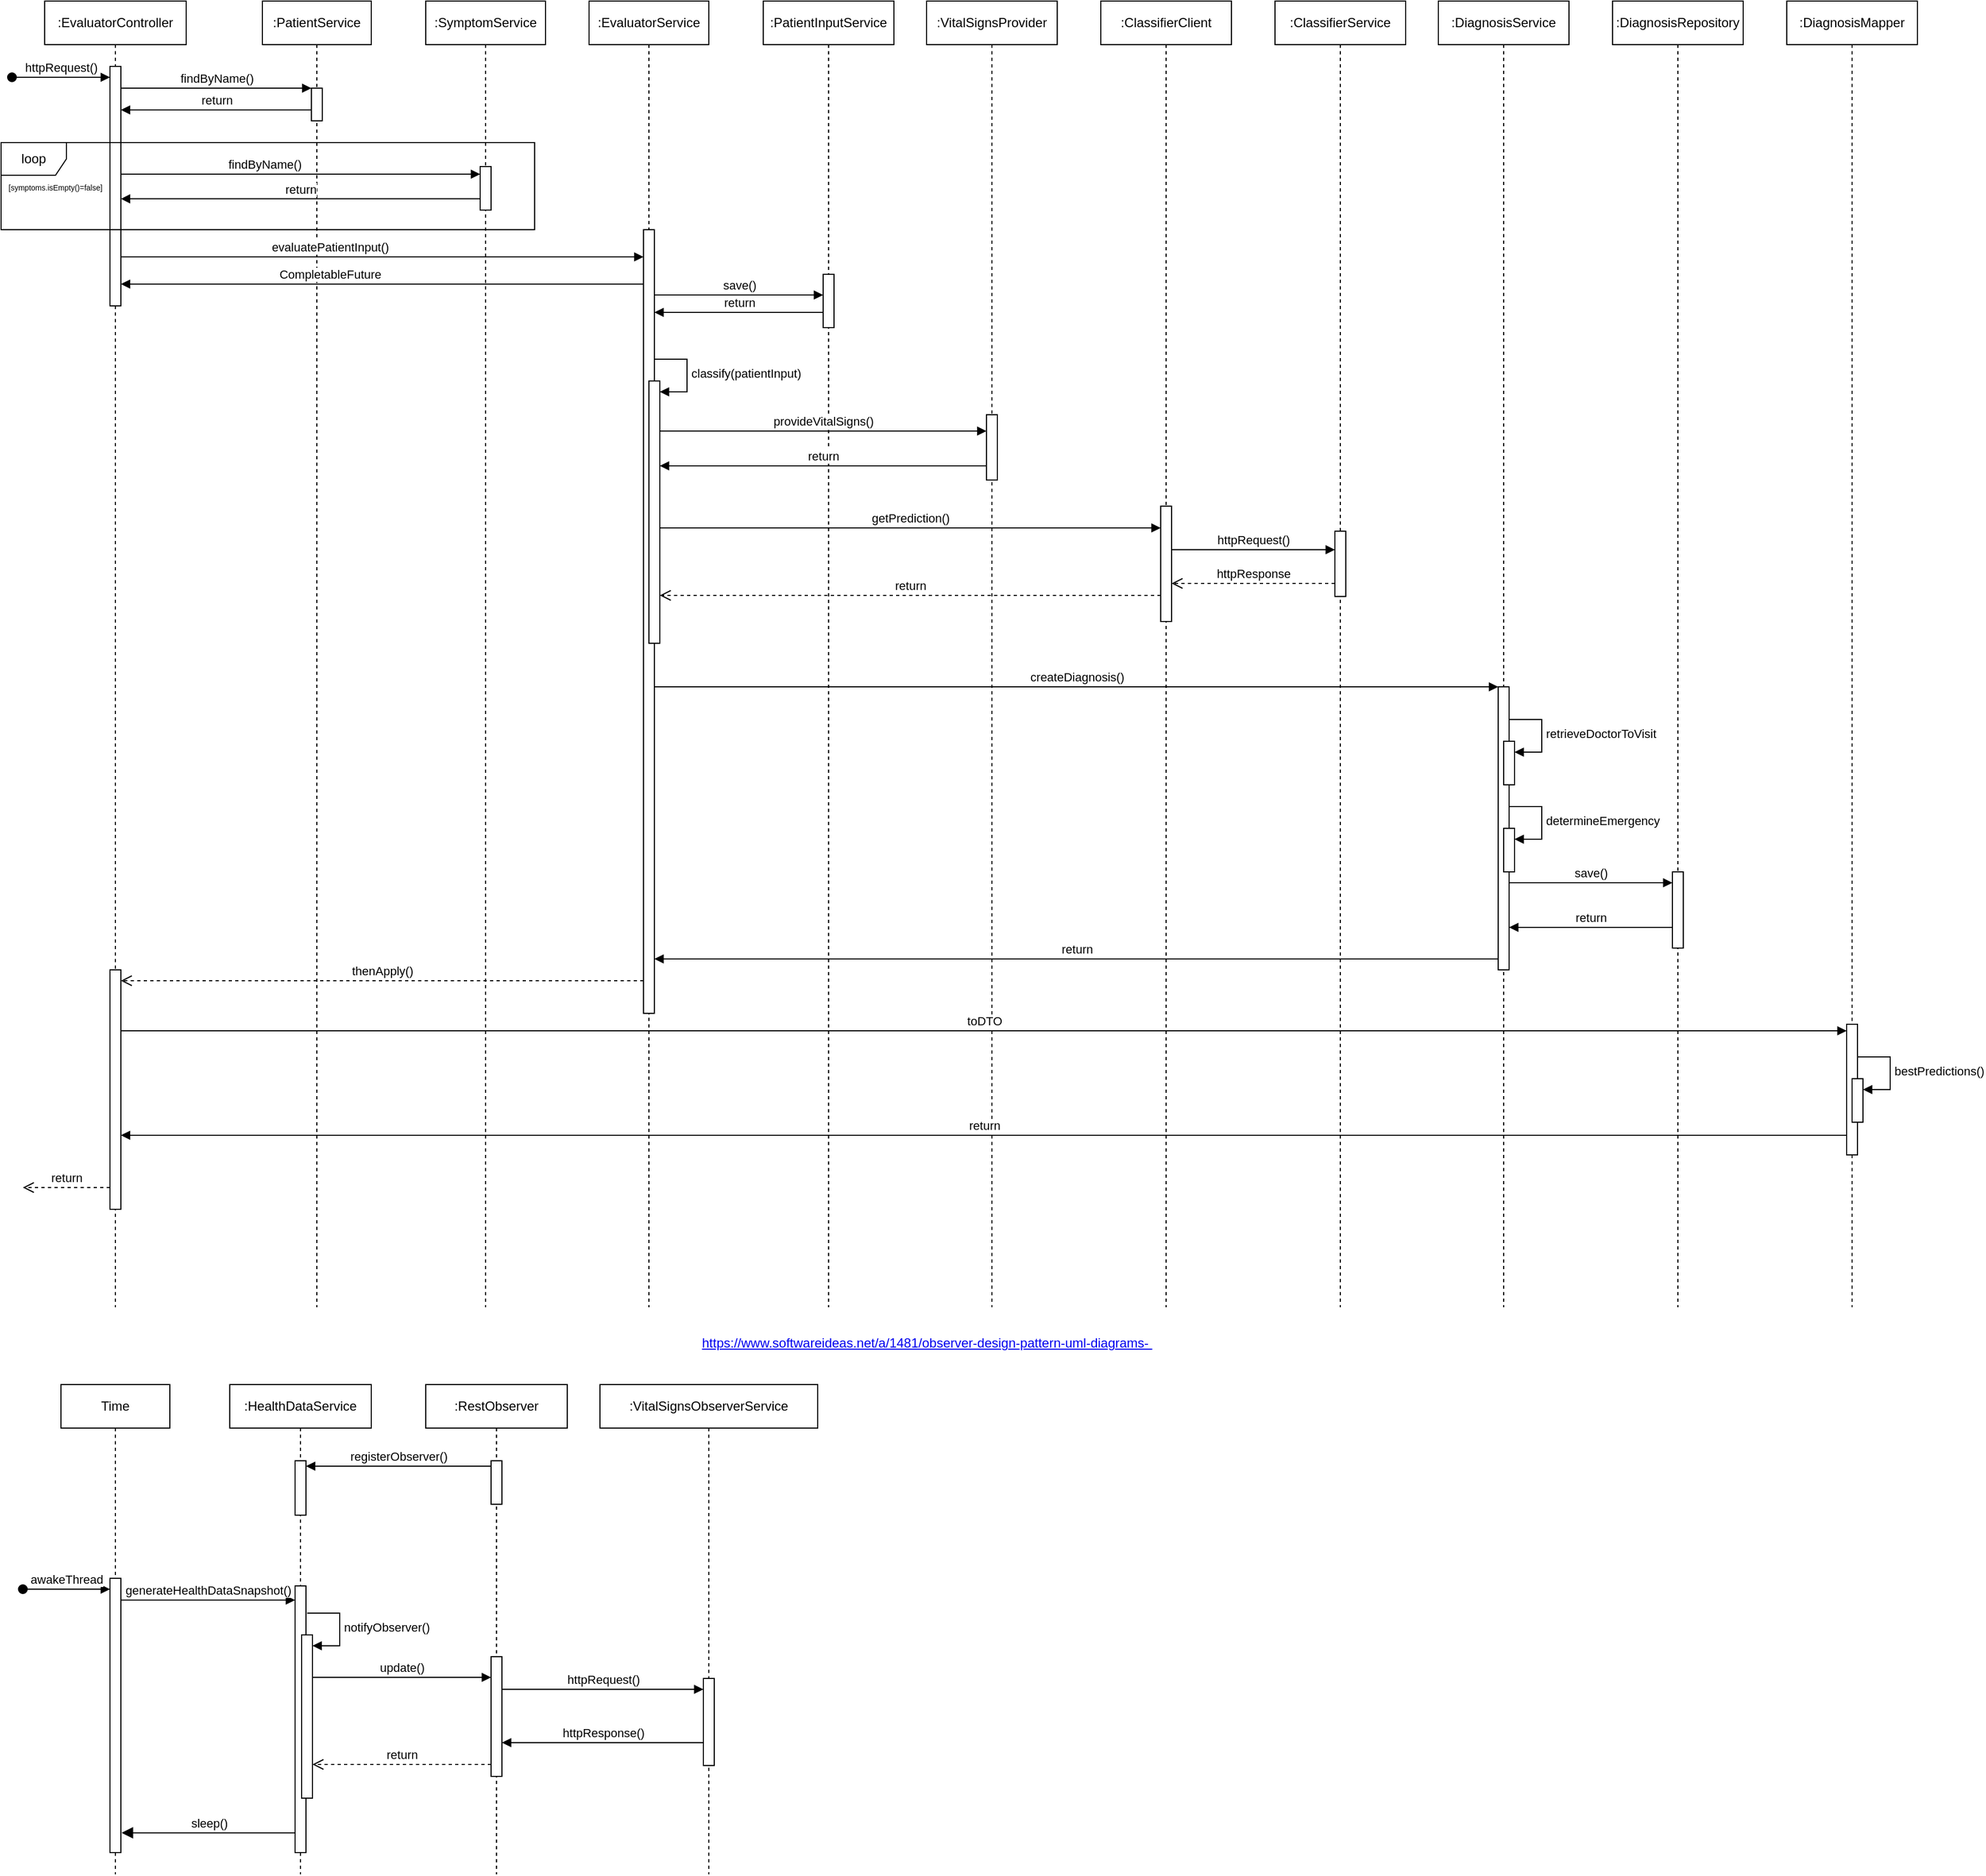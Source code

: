 <mxfile version="24.7.17">
  <diagram name="Page-1" id="2YBvvXClWsGukQMizWep">
    <mxGraphModel dx="2421" dy="1409" grid="1" gridSize="10" guides="1" tooltips="1" connect="1" arrows="1" fold="1" page="1" pageScale="1" pageWidth="2339" pageHeight="3300" math="0" shadow="0">
      <root>
        <mxCell id="0" />
        <mxCell id="1" parent="0" />
        <mxCell id="aM9ryv3xv72pqoxQDRHE-1" value=":EvaluatorController" style="shape=umlLifeline;perimeter=lifelinePerimeter;whiteSpace=wrap;html=1;container=0;dropTarget=0;collapsible=0;recursiveResize=0;outlineConnect=0;portConstraint=eastwest;newEdgeStyle={&quot;edgeStyle&quot;:&quot;elbowEdgeStyle&quot;,&quot;elbow&quot;:&quot;vertical&quot;,&quot;curved&quot;:0,&quot;rounded&quot;:0};" parent="1" vertex="1">
          <mxGeometry x="80" y="40" width="130" height="1200" as="geometry" />
        </mxCell>
        <mxCell id="aM9ryv3xv72pqoxQDRHE-2" value="" style="html=1;points=[];perimeter=orthogonalPerimeter;outlineConnect=0;targetShapes=umlLifeline;portConstraint=eastwest;newEdgeStyle={&quot;edgeStyle&quot;:&quot;elbowEdgeStyle&quot;,&quot;elbow&quot;:&quot;vertical&quot;,&quot;curved&quot;:0,&quot;rounded&quot;:0};" parent="aM9ryv3xv72pqoxQDRHE-1" vertex="1">
          <mxGeometry x="60" y="60" width="10" height="220" as="geometry" />
        </mxCell>
        <mxCell id="aM9ryv3xv72pqoxQDRHE-3" value="httpRequest()" style="html=1;verticalAlign=bottom;startArrow=oval;endArrow=block;startSize=8;edgeStyle=elbowEdgeStyle;elbow=vertical;curved=0;rounded=0;" parent="aM9ryv3xv72pqoxQDRHE-1" target="aM9ryv3xv72pqoxQDRHE-2" edge="1">
          <mxGeometry relative="1" as="geometry">
            <mxPoint x="-30" y="70" as="sourcePoint" />
          </mxGeometry>
        </mxCell>
        <mxCell id="Us8xqTZCuEQV6I09tpYv-53" value="" style="html=1;points=[[0,0,0,0,5],[0,1,0,0,-5],[1,0,0,0,5],[1,1,0,0,-5]];perimeter=orthogonalPerimeter;outlineConnect=0;targetShapes=umlLifeline;portConstraint=eastwest;newEdgeStyle={&quot;curved&quot;:0,&quot;rounded&quot;:0};" parent="aM9ryv3xv72pqoxQDRHE-1" vertex="1">
          <mxGeometry x="60" y="890" width="10" height="220" as="geometry" />
        </mxCell>
        <mxCell id="aM9ryv3xv72pqoxQDRHE-5" value=":PatientService" style="shape=umlLifeline;perimeter=lifelinePerimeter;whiteSpace=wrap;html=1;container=0;dropTarget=0;collapsible=0;recursiveResize=0;outlineConnect=0;portConstraint=eastwest;newEdgeStyle={&quot;edgeStyle&quot;:&quot;elbowEdgeStyle&quot;,&quot;elbow&quot;:&quot;vertical&quot;,&quot;curved&quot;:0,&quot;rounded&quot;:0};" parent="1" vertex="1">
          <mxGeometry x="280" y="40" width="100" height="1200" as="geometry" />
        </mxCell>
        <mxCell id="aM9ryv3xv72pqoxQDRHE-6" value="" style="html=1;points=[];perimeter=orthogonalPerimeter;outlineConnect=0;targetShapes=umlLifeline;portConstraint=eastwest;newEdgeStyle={&quot;edgeStyle&quot;:&quot;elbowEdgeStyle&quot;,&quot;elbow&quot;:&quot;vertical&quot;,&quot;curved&quot;:0,&quot;rounded&quot;:0};" parent="aM9ryv3xv72pqoxQDRHE-5" vertex="1">
          <mxGeometry x="45" y="80" width="10" height="30" as="geometry" />
        </mxCell>
        <mxCell id="aM9ryv3xv72pqoxQDRHE-7" value="findByName()" style="html=1;verticalAlign=bottom;endArrow=block;edgeStyle=elbowEdgeStyle;elbow=horizontal;curved=0;rounded=0;" parent="1" source="aM9ryv3xv72pqoxQDRHE-2" target="aM9ryv3xv72pqoxQDRHE-6" edge="1">
          <mxGeometry relative="1" as="geometry">
            <mxPoint x="255" y="130" as="sourcePoint" />
            <Array as="points">
              <mxPoint x="240" y="120" />
            </Array>
          </mxGeometry>
        </mxCell>
        <mxCell id="aM9ryv3xv72pqoxQDRHE-8" value="return" style="html=1;verticalAlign=bottom;endArrow=block;endSize=6;edgeStyle=elbowEdgeStyle;elbow=vertical;curved=0;rounded=0;endFill=1;" parent="1" edge="1">
          <mxGeometry relative="1" as="geometry">
            <mxPoint x="150" y="140" as="targetPoint" />
            <Array as="points">
              <mxPoint x="250" y="140" />
            </Array>
            <mxPoint x="325" y="140" as="sourcePoint" />
          </mxGeometry>
        </mxCell>
        <mxCell id="Us8xqTZCuEQV6I09tpYv-1" value=":SymptomService" style="shape=umlLifeline;perimeter=lifelinePerimeter;whiteSpace=wrap;html=1;container=0;dropTarget=0;collapsible=0;recursiveResize=0;outlineConnect=0;portConstraint=eastwest;newEdgeStyle={&quot;edgeStyle&quot;:&quot;elbowEdgeStyle&quot;,&quot;elbow&quot;:&quot;vertical&quot;,&quot;curved&quot;:0,&quot;rounded&quot;:0};" parent="1" vertex="1">
          <mxGeometry x="430" y="40" width="110" height="1200" as="geometry" />
        </mxCell>
        <mxCell id="Us8xqTZCuEQV6I09tpYv-2" value="" style="html=1;points=[];perimeter=orthogonalPerimeter;outlineConnect=0;targetShapes=umlLifeline;portConstraint=eastwest;newEdgeStyle={&quot;edgeStyle&quot;:&quot;elbowEdgeStyle&quot;,&quot;elbow&quot;:&quot;vertical&quot;,&quot;curved&quot;:0,&quot;rounded&quot;:0};" parent="Us8xqTZCuEQV6I09tpYv-1" vertex="1">
          <mxGeometry x="50" y="152" width="10" height="40" as="geometry" />
        </mxCell>
        <mxCell id="Us8xqTZCuEQV6I09tpYv-3" value="findByName()" style="html=1;verticalAlign=bottom;endArrow=block;edgeStyle=elbowEdgeStyle;elbow=horizontal;curved=0;rounded=0;" parent="1" target="Us8xqTZCuEQV6I09tpYv-2" edge="1">
          <mxGeometry x="-0.2" relative="1" as="geometry">
            <mxPoint x="150.0" y="199" as="sourcePoint" />
            <Array as="points">
              <mxPoint x="250" y="199" />
            </Array>
            <mxPoint x="335" y="199" as="targetPoint" />
            <mxPoint as="offset" />
          </mxGeometry>
        </mxCell>
        <mxCell id="Us8xqTZCuEQV6I09tpYv-4" value="return" style="html=1;verticalAlign=bottom;endArrow=block;endSize=6;edgeStyle=elbowEdgeStyle;elbow=vertical;curved=0;rounded=0;endFill=1;" parent="1" source="Us8xqTZCuEQV6I09tpYv-2" edge="1">
          <mxGeometry relative="1" as="geometry">
            <mxPoint x="150.0" y="221.66" as="targetPoint" />
            <Array as="points">
              <mxPoint x="380" y="221.66" />
            </Array>
            <mxPoint x="455" y="221.66" as="sourcePoint" />
          </mxGeometry>
        </mxCell>
        <mxCell id="Us8xqTZCuEQV6I09tpYv-5" value=":EvaluatorService" style="shape=umlLifeline;perimeter=lifelinePerimeter;whiteSpace=wrap;html=1;container=0;dropTarget=0;collapsible=0;recursiveResize=0;outlineConnect=0;portConstraint=eastwest;newEdgeStyle={&quot;edgeStyle&quot;:&quot;elbowEdgeStyle&quot;,&quot;elbow&quot;:&quot;vertical&quot;,&quot;curved&quot;:0,&quot;rounded&quot;:0};" parent="1" vertex="1">
          <mxGeometry x="580" y="40" width="110" height="1200" as="geometry" />
        </mxCell>
        <mxCell id="Us8xqTZCuEQV6I09tpYv-6" value="" style="html=1;points=[];perimeter=orthogonalPerimeter;outlineConnect=0;targetShapes=umlLifeline;portConstraint=eastwest;newEdgeStyle={&quot;edgeStyle&quot;:&quot;elbowEdgeStyle&quot;,&quot;elbow&quot;:&quot;vertical&quot;,&quot;curved&quot;:0,&quot;rounded&quot;:0};" parent="Us8xqTZCuEQV6I09tpYv-5" vertex="1">
          <mxGeometry x="50" y="210" width="10" height="720" as="geometry" />
        </mxCell>
        <mxCell id="Us8xqTZCuEQV6I09tpYv-16" value="" style="html=1;points=[[0,0,0,0,5],[0,1,0,0,-5],[1,0,0,0,5],[1,1,0,0,-5]];perimeter=orthogonalPerimeter;outlineConnect=0;targetShapes=umlLifeline;portConstraint=eastwest;newEdgeStyle={&quot;curved&quot;:0,&quot;rounded&quot;:0};" parent="Us8xqTZCuEQV6I09tpYv-5" vertex="1">
          <mxGeometry x="55" y="349" width="10" height="241" as="geometry" />
        </mxCell>
        <mxCell id="Us8xqTZCuEQV6I09tpYv-17" value="classify(patientInput)" style="html=1;align=left;spacingLeft=2;endArrow=block;rounded=0;edgeStyle=orthogonalEdgeStyle;curved=0;rounded=0;" parent="Us8xqTZCuEQV6I09tpYv-5" target="Us8xqTZCuEQV6I09tpYv-16" edge="1">
          <mxGeometry relative="1" as="geometry">
            <mxPoint x="60" y="329" as="sourcePoint" />
            <Array as="points">
              <mxPoint x="90" y="359" />
            </Array>
          </mxGeometry>
        </mxCell>
        <mxCell id="Us8xqTZCuEQV6I09tpYv-7" value="evaluatePatientInput()" style="html=1;verticalAlign=bottom;endArrow=block;edgeStyle=elbowEdgeStyle;elbow=horizontal;curved=0;rounded=0;" parent="1" edge="1">
          <mxGeometry x="-0.2" relative="1" as="geometry">
            <mxPoint x="150" y="275.0" as="sourcePoint" />
            <Array as="points">
              <mxPoint x="250" y="275" />
            </Array>
            <mxPoint x="630" y="275" as="targetPoint" />
            <mxPoint as="offset" />
          </mxGeometry>
        </mxCell>
        <mxCell id="Us8xqTZCuEQV6I09tpYv-10" value="" style="group" parent="1" vertex="1" connectable="0">
          <mxGeometry x="40" y="170" width="490" height="80" as="geometry" />
        </mxCell>
        <mxCell id="Us8xqTZCuEQV6I09tpYv-8" value="loop" style="shape=umlFrame;whiteSpace=wrap;html=1;pointerEvents=0;" parent="Us8xqTZCuEQV6I09tpYv-10" vertex="1">
          <mxGeometry width="490" height="80" as="geometry" />
        </mxCell>
        <mxCell id="Us8xqTZCuEQV6I09tpYv-9" value="&lt;font style=&quot;font-size: 7px;&quot;&gt;[symptoms.isEmpty()=false]&lt;/font&gt;" style="text;html=1;align=center;verticalAlign=middle;whiteSpace=wrap;rounded=0;" parent="Us8xqTZCuEQV6I09tpYv-10" vertex="1">
          <mxGeometry y="26.5" width="100" height="27" as="geometry" />
        </mxCell>
        <mxCell id="Us8xqTZCuEQV6I09tpYv-11" value=":PatientInputService" style="shape=umlLifeline;perimeter=lifelinePerimeter;whiteSpace=wrap;html=1;container=0;dropTarget=0;collapsible=0;recursiveResize=0;outlineConnect=0;portConstraint=eastwest;newEdgeStyle={&quot;edgeStyle&quot;:&quot;elbowEdgeStyle&quot;,&quot;elbow&quot;:&quot;vertical&quot;,&quot;curved&quot;:0,&quot;rounded&quot;:0};" parent="1" vertex="1">
          <mxGeometry x="740" y="40" width="120" height="1200" as="geometry" />
        </mxCell>
        <mxCell id="Us8xqTZCuEQV6I09tpYv-12" value="" style="html=1;points=[];perimeter=orthogonalPerimeter;outlineConnect=0;targetShapes=umlLifeline;portConstraint=eastwest;newEdgeStyle={&quot;edgeStyle&quot;:&quot;elbowEdgeStyle&quot;,&quot;elbow&quot;:&quot;vertical&quot;,&quot;curved&quot;:0,&quot;rounded&quot;:0};" parent="Us8xqTZCuEQV6I09tpYv-11" vertex="1">
          <mxGeometry x="55" y="251" width="10" height="49" as="geometry" />
        </mxCell>
        <mxCell id="Us8xqTZCuEQV6I09tpYv-13" value="save()" style="html=1;verticalAlign=bottom;endArrow=block;curved=0;rounded=0;" parent="1" target="Us8xqTZCuEQV6I09tpYv-12" edge="1">
          <mxGeometry width="80" relative="1" as="geometry">
            <mxPoint x="640" y="310" as="sourcePoint" />
            <mxPoint x="770" y="310" as="targetPoint" />
          </mxGeometry>
        </mxCell>
        <mxCell id="Us8xqTZCuEQV6I09tpYv-19" value="return" style="html=1;verticalAlign=bottom;endArrow=block;endSize=6;curved=0;rounded=0;endFill=1;" parent="1" source="Us8xqTZCuEQV6I09tpYv-12" edge="1">
          <mxGeometry relative="1" as="geometry">
            <mxPoint x="770" y="351" as="sourcePoint" />
            <mxPoint x="640" y="326" as="targetPoint" />
          </mxGeometry>
        </mxCell>
        <mxCell id="Us8xqTZCuEQV6I09tpYv-20" value=":VitalSignsProvider" style="shape=umlLifeline;perimeter=lifelinePerimeter;whiteSpace=wrap;html=1;container=0;dropTarget=0;collapsible=0;recursiveResize=0;outlineConnect=0;portConstraint=eastwest;newEdgeStyle={&quot;edgeStyle&quot;:&quot;elbowEdgeStyle&quot;,&quot;elbow&quot;:&quot;vertical&quot;,&quot;curved&quot;:0,&quot;rounded&quot;:0};" parent="1" vertex="1">
          <mxGeometry x="890" y="40" width="120" height="1200" as="geometry" />
        </mxCell>
        <mxCell id="Us8xqTZCuEQV6I09tpYv-21" value="" style="html=1;points=[];perimeter=orthogonalPerimeter;outlineConnect=0;targetShapes=umlLifeline;portConstraint=eastwest;newEdgeStyle={&quot;edgeStyle&quot;:&quot;elbowEdgeStyle&quot;,&quot;elbow&quot;:&quot;vertical&quot;,&quot;curved&quot;:0,&quot;rounded&quot;:0};" parent="Us8xqTZCuEQV6I09tpYv-20" vertex="1">
          <mxGeometry x="55" y="380" width="10" height="60" as="geometry" />
        </mxCell>
        <mxCell id="Us8xqTZCuEQV6I09tpYv-22" value="provideVitalSigns()" style="html=1;verticalAlign=bottom;endArrow=block;curved=0;rounded=0;" parent="1" edge="1">
          <mxGeometry width="80" relative="1" as="geometry">
            <mxPoint x="645" y="435" as="sourcePoint" />
            <mxPoint x="945" y="435" as="targetPoint" />
          </mxGeometry>
        </mxCell>
        <mxCell id="Us8xqTZCuEQV6I09tpYv-23" value="return" style="html=1;verticalAlign=bottom;endArrow=block;endSize=6;curved=0;rounded=0;endFill=1;" parent="1" edge="1">
          <mxGeometry relative="1" as="geometry">
            <mxPoint x="945" y="467" as="sourcePoint" />
            <mxPoint x="645" y="467" as="targetPoint" />
          </mxGeometry>
        </mxCell>
        <mxCell id="Us8xqTZCuEQV6I09tpYv-24" value=":ClassifierClient" style="shape=umlLifeline;perimeter=lifelinePerimeter;whiteSpace=wrap;html=1;container=0;dropTarget=0;collapsible=0;recursiveResize=0;outlineConnect=0;portConstraint=eastwest;newEdgeStyle={&quot;edgeStyle&quot;:&quot;elbowEdgeStyle&quot;,&quot;elbow&quot;:&quot;vertical&quot;,&quot;curved&quot;:0,&quot;rounded&quot;:0};" parent="1" vertex="1">
          <mxGeometry x="1050" y="40" width="120" height="1200" as="geometry" />
        </mxCell>
        <mxCell id="Us8xqTZCuEQV6I09tpYv-25" value="" style="html=1;points=[];perimeter=orthogonalPerimeter;outlineConnect=0;targetShapes=umlLifeline;portConstraint=eastwest;newEdgeStyle={&quot;edgeStyle&quot;:&quot;elbowEdgeStyle&quot;,&quot;elbow&quot;:&quot;vertical&quot;,&quot;curved&quot;:0,&quot;rounded&quot;:0};" parent="Us8xqTZCuEQV6I09tpYv-24" vertex="1">
          <mxGeometry x="55" y="464" width="10" height="106" as="geometry" />
        </mxCell>
        <mxCell id="Us8xqTZCuEQV6I09tpYv-26" value="getPrediction()" style="html=1;verticalAlign=bottom;endArrow=block;curved=0;rounded=0;" parent="1" edge="1">
          <mxGeometry width="80" relative="1" as="geometry">
            <mxPoint x="645" y="524" as="sourcePoint" />
            <mxPoint x="1105" y="524" as="targetPoint" />
          </mxGeometry>
        </mxCell>
        <mxCell id="Us8xqTZCuEQV6I09tpYv-27" value=":ClassifierService" style="shape=umlLifeline;perimeter=lifelinePerimeter;whiteSpace=wrap;html=1;container=0;dropTarget=0;collapsible=0;recursiveResize=0;outlineConnect=0;portConstraint=eastwest;newEdgeStyle={&quot;edgeStyle&quot;:&quot;elbowEdgeStyle&quot;,&quot;elbow&quot;:&quot;vertical&quot;,&quot;curved&quot;:0,&quot;rounded&quot;:0};" parent="1" vertex="1">
          <mxGeometry x="1210" y="40" width="120" height="1200" as="geometry" />
        </mxCell>
        <mxCell id="Us8xqTZCuEQV6I09tpYv-28" value="" style="html=1;points=[];perimeter=orthogonalPerimeter;outlineConnect=0;targetShapes=umlLifeline;portConstraint=eastwest;newEdgeStyle={&quot;edgeStyle&quot;:&quot;elbowEdgeStyle&quot;,&quot;elbow&quot;:&quot;vertical&quot;,&quot;curved&quot;:0,&quot;rounded&quot;:0};" parent="Us8xqTZCuEQV6I09tpYv-27" vertex="1">
          <mxGeometry x="55" y="487" width="10" height="60" as="geometry" />
        </mxCell>
        <mxCell id="Us8xqTZCuEQV6I09tpYv-29" value="httpRequest()" style="html=1;verticalAlign=bottom;endArrow=block;curved=0;rounded=0;" parent="1" edge="1">
          <mxGeometry x="0.003" width="80" relative="1" as="geometry">
            <mxPoint x="1115" y="544" as="sourcePoint" />
            <mxPoint x="1265" y="544" as="targetPoint" />
            <mxPoint as="offset" />
          </mxGeometry>
        </mxCell>
        <mxCell id="Us8xqTZCuEQV6I09tpYv-30" value="httpResponse" style="html=1;verticalAlign=bottom;endArrow=open;dashed=1;endSize=8;curved=0;rounded=0;" parent="1" edge="1">
          <mxGeometry relative="1" as="geometry">
            <mxPoint x="1265" y="575" as="sourcePoint" />
            <mxPoint x="1115" y="575" as="targetPoint" />
          </mxGeometry>
        </mxCell>
        <mxCell id="Us8xqTZCuEQV6I09tpYv-32" value="return" style="html=1;verticalAlign=bottom;endArrow=open;dashed=1;endSize=8;curved=0;rounded=0;" parent="1" edge="1">
          <mxGeometry relative="1" as="geometry">
            <mxPoint x="1105" y="586" as="sourcePoint" />
            <mxPoint x="645" y="586" as="targetPoint" />
          </mxGeometry>
        </mxCell>
        <mxCell id="Us8xqTZCuEQV6I09tpYv-33" value=":Diagnosis&lt;span style=&quot;background-color: initial;&quot;&gt;Service&lt;/span&gt;" style="shape=umlLifeline;perimeter=lifelinePerimeter;whiteSpace=wrap;html=1;container=0;dropTarget=0;collapsible=0;recursiveResize=0;outlineConnect=0;portConstraint=eastwest;newEdgeStyle={&quot;edgeStyle&quot;:&quot;elbowEdgeStyle&quot;,&quot;elbow&quot;:&quot;vertical&quot;,&quot;curved&quot;:0,&quot;rounded&quot;:0};" parent="1" vertex="1">
          <mxGeometry x="1360" y="40" width="120" height="1200" as="geometry" />
        </mxCell>
        <mxCell id="Us8xqTZCuEQV6I09tpYv-34" value="" style="html=1;points=[];perimeter=orthogonalPerimeter;outlineConnect=0;targetShapes=umlLifeline;portConstraint=eastwest;newEdgeStyle={&quot;edgeStyle&quot;:&quot;elbowEdgeStyle&quot;,&quot;elbow&quot;:&quot;vertical&quot;,&quot;curved&quot;:0,&quot;rounded&quot;:0};" parent="Us8xqTZCuEQV6I09tpYv-33" vertex="1">
          <mxGeometry x="55" y="630" width="10" height="260" as="geometry" />
        </mxCell>
        <mxCell id="Us8xqTZCuEQV6I09tpYv-41" value="" style="html=1;points=[[0,0,0,0,5],[0,1,0,0,-5],[1,0,0,0,5],[1,1,0,0,-5]];perimeter=orthogonalPerimeter;outlineConnect=0;targetShapes=umlLifeline;portConstraint=eastwest;newEdgeStyle={&quot;curved&quot;:0,&quot;rounded&quot;:0};" parent="Us8xqTZCuEQV6I09tpYv-33" vertex="1">
          <mxGeometry x="60" y="680" width="10" height="40" as="geometry" />
        </mxCell>
        <mxCell id="Us8xqTZCuEQV6I09tpYv-42" value="retrieveDoctorToVisit" style="html=1;align=left;spacingLeft=2;endArrow=block;rounded=0;edgeStyle=orthogonalEdgeStyle;curved=0;rounded=0;" parent="Us8xqTZCuEQV6I09tpYv-33" target="Us8xqTZCuEQV6I09tpYv-41" edge="1">
          <mxGeometry relative="1" as="geometry">
            <mxPoint x="65" y="660" as="sourcePoint" />
            <Array as="points">
              <mxPoint x="95" y="690" />
            </Array>
          </mxGeometry>
        </mxCell>
        <mxCell id="Us8xqTZCuEQV6I09tpYv-43" value="" style="html=1;points=[[0,0,0,0,5],[0,1,0,0,-5],[1,0,0,0,5],[1,1,0,0,-5]];perimeter=orthogonalPerimeter;outlineConnect=0;targetShapes=umlLifeline;portConstraint=eastwest;newEdgeStyle={&quot;curved&quot;:0,&quot;rounded&quot;:0};" parent="Us8xqTZCuEQV6I09tpYv-33" vertex="1">
          <mxGeometry x="60" y="760" width="10" height="40" as="geometry" />
        </mxCell>
        <mxCell id="Us8xqTZCuEQV6I09tpYv-44" value="determineEmergency" style="html=1;align=left;spacingLeft=2;endArrow=block;rounded=0;edgeStyle=orthogonalEdgeStyle;curved=0;rounded=0;" parent="Us8xqTZCuEQV6I09tpYv-33" target="Us8xqTZCuEQV6I09tpYv-43" edge="1">
          <mxGeometry relative="1" as="geometry">
            <mxPoint x="65" y="740" as="sourcePoint" />
            <Array as="points">
              <mxPoint x="95" y="770" />
            </Array>
          </mxGeometry>
        </mxCell>
        <mxCell id="Us8xqTZCuEQV6I09tpYv-35" value="createDiagnosis()" style="html=1;verticalAlign=bottom;endArrow=block;curved=0;rounded=0;" parent="1" source="Us8xqTZCuEQV6I09tpYv-6" target="Us8xqTZCuEQV6I09tpYv-34" edge="1">
          <mxGeometry width="80" relative="1" as="geometry">
            <mxPoint x="810" y="670" as="sourcePoint" />
            <mxPoint x="890" y="670" as="targetPoint" />
          </mxGeometry>
        </mxCell>
        <mxCell id="Us8xqTZCuEQV6I09tpYv-36" value="return" style="html=1;verticalAlign=bottom;endArrow=block;endSize=6;curved=0;rounded=0;endFill=1;" parent="1" edge="1">
          <mxGeometry relative="1" as="geometry">
            <mxPoint x="1415" y="920" as="sourcePoint" />
            <mxPoint x="640" y="920" as="targetPoint" />
          </mxGeometry>
        </mxCell>
        <mxCell id="Us8xqTZCuEQV6I09tpYv-37" value="thenApply()" style="html=1;verticalAlign=bottom;endArrow=open;dashed=1;endSize=8;curved=0;rounded=0;" parent="1" edge="1">
          <mxGeometry relative="1" as="geometry">
            <mxPoint x="630" y="940" as="sourcePoint" />
            <mxPoint x="150.0" y="940" as="targetPoint" />
          </mxGeometry>
        </mxCell>
        <mxCell id="Us8xqTZCuEQV6I09tpYv-38" value="return" style="html=1;verticalAlign=bottom;endArrow=open;dashed=1;endSize=8;curved=0;rounded=0;" parent="1" edge="1">
          <mxGeometry relative="1" as="geometry">
            <mxPoint x="140" y="1130" as="sourcePoint" />
            <mxPoint x="60" y="1130" as="targetPoint" />
          </mxGeometry>
        </mxCell>
        <mxCell id="Us8xqTZCuEQV6I09tpYv-39" value=":DiagnosisRepository" style="shape=umlLifeline;perimeter=lifelinePerimeter;whiteSpace=wrap;html=1;container=0;dropTarget=0;collapsible=0;recursiveResize=0;outlineConnect=0;portConstraint=eastwest;newEdgeStyle={&quot;edgeStyle&quot;:&quot;elbowEdgeStyle&quot;,&quot;elbow&quot;:&quot;vertical&quot;,&quot;curved&quot;:0,&quot;rounded&quot;:0};" parent="1" vertex="1">
          <mxGeometry x="1520" y="40" width="120" height="1200" as="geometry" />
        </mxCell>
        <mxCell id="Us8xqTZCuEQV6I09tpYv-40" value="" style="html=1;points=[];perimeter=orthogonalPerimeter;outlineConnect=0;targetShapes=umlLifeline;portConstraint=eastwest;newEdgeStyle={&quot;edgeStyle&quot;:&quot;elbowEdgeStyle&quot;,&quot;elbow&quot;:&quot;vertical&quot;,&quot;curved&quot;:0,&quot;rounded&quot;:0};" parent="Us8xqTZCuEQV6I09tpYv-39" vertex="1">
          <mxGeometry x="55" y="800" width="10" height="70" as="geometry" />
        </mxCell>
        <mxCell id="Us8xqTZCuEQV6I09tpYv-45" value="save()" style="html=1;verticalAlign=bottom;endArrow=block;curved=0;rounded=0;" parent="1" edge="1">
          <mxGeometry width="80" relative="1" as="geometry">
            <mxPoint x="1425" y="850" as="sourcePoint" />
            <mxPoint x="1575" y="850" as="targetPoint" />
          </mxGeometry>
        </mxCell>
        <mxCell id="Us8xqTZCuEQV6I09tpYv-46" value="return" style="html=1;verticalAlign=bottom;endArrow=block;endSize=6;curved=0;rounded=0;endFill=1;" parent="1" edge="1">
          <mxGeometry relative="1" as="geometry">
            <mxPoint x="1575" y="891" as="sourcePoint" />
            <mxPoint x="1425" y="891" as="targetPoint" />
          </mxGeometry>
        </mxCell>
        <mxCell id="Us8xqTZCuEQV6I09tpYv-47" value=":DiagnosisMapper" style="shape=umlLifeline;perimeter=lifelinePerimeter;whiteSpace=wrap;html=1;container=0;dropTarget=0;collapsible=0;recursiveResize=0;outlineConnect=0;portConstraint=eastwest;newEdgeStyle={&quot;edgeStyle&quot;:&quot;elbowEdgeStyle&quot;,&quot;elbow&quot;:&quot;vertical&quot;,&quot;curved&quot;:0,&quot;rounded&quot;:0};" parent="1" vertex="1">
          <mxGeometry x="1680" y="40" width="120" height="1200" as="geometry" />
        </mxCell>
        <mxCell id="Us8xqTZCuEQV6I09tpYv-48" value="" style="html=1;points=[];perimeter=orthogonalPerimeter;outlineConnect=0;targetShapes=umlLifeline;portConstraint=eastwest;newEdgeStyle={&quot;edgeStyle&quot;:&quot;elbowEdgeStyle&quot;,&quot;elbow&quot;:&quot;vertical&quot;,&quot;curved&quot;:0,&quot;rounded&quot;:0};" parent="Us8xqTZCuEQV6I09tpYv-47" vertex="1">
          <mxGeometry x="55" y="940" width="10" height="120" as="geometry" />
        </mxCell>
        <mxCell id="Us8xqTZCuEQV6I09tpYv-50" value="" style="html=1;points=[[0,0,0,0,5],[0,1,0,0,-5],[1,0,0,0,5],[1,1,0,0,-5]];perimeter=orthogonalPerimeter;outlineConnect=0;targetShapes=umlLifeline;portConstraint=eastwest;newEdgeStyle={&quot;curved&quot;:0,&quot;rounded&quot;:0};" parent="Us8xqTZCuEQV6I09tpYv-47" vertex="1">
          <mxGeometry x="60" y="990" width="10" height="40" as="geometry" />
        </mxCell>
        <mxCell id="Us8xqTZCuEQV6I09tpYv-51" value="bestPredictions()" style="html=1;align=left;spacingLeft=2;endArrow=block;rounded=0;edgeStyle=orthogonalEdgeStyle;curved=0;rounded=0;" parent="Us8xqTZCuEQV6I09tpYv-47" target="Us8xqTZCuEQV6I09tpYv-50" edge="1">
          <mxGeometry relative="1" as="geometry">
            <mxPoint x="65" y="970" as="sourcePoint" />
            <Array as="points">
              <mxPoint x="95" y="1000" />
            </Array>
          </mxGeometry>
        </mxCell>
        <mxCell id="Us8xqTZCuEQV6I09tpYv-49" value="toDTO" style="html=1;verticalAlign=bottom;endArrow=block;curved=0;rounded=0;" parent="1" edge="1">
          <mxGeometry width="80" relative="1" as="geometry">
            <mxPoint x="150" y="986" as="sourcePoint" />
            <mxPoint x="1735" y="986" as="targetPoint" />
          </mxGeometry>
        </mxCell>
        <mxCell id="Us8xqTZCuEQV6I09tpYv-52" value="return" style="html=1;verticalAlign=bottom;endArrow=block;endSize=6;curved=0;rounded=0;endFill=1;" parent="1" target="Us8xqTZCuEQV6I09tpYv-53" edge="1">
          <mxGeometry relative="1" as="geometry">
            <mxPoint x="1735" y="1082" as="sourcePoint" />
            <mxPoint x="180" y="1090" as="targetPoint" />
          </mxGeometry>
        </mxCell>
        <mxCell id="Us8xqTZCuEQV6I09tpYv-54" value="CompletableFuture" style="html=1;verticalAlign=bottom;endArrow=none;edgeStyle=elbowEdgeStyle;elbow=horizontal;curved=0;rounded=0;endFill=0;startArrow=block;startFill=1;" parent="1" edge="1">
          <mxGeometry x="-0.2" relative="1" as="geometry">
            <mxPoint x="150" y="300" as="sourcePoint" />
            <Array as="points">
              <mxPoint x="250" y="300" />
            </Array>
            <mxPoint x="630" y="300" as="targetPoint" />
            <mxPoint as="offset" />
          </mxGeometry>
        </mxCell>
        <mxCell id="YrZx12et4MjaPJzXPv4E-1" value="Time" style="shape=umlLifeline;perimeter=lifelinePerimeter;whiteSpace=wrap;html=1;container=1;dropTarget=0;collapsible=0;recursiveResize=0;outlineConnect=0;portConstraint=eastwest;newEdgeStyle={&quot;curved&quot;:0,&quot;rounded&quot;:0};" vertex="1" parent="1">
          <mxGeometry x="95" y="1311" width="100" height="450" as="geometry" />
        </mxCell>
        <mxCell id="YrZx12et4MjaPJzXPv4E-5" value="" style="html=1;points=[[0,0,0,0,5],[0,1,0,0,-5],[1,0,0,0,5],[1,1,0,0,-5]];perimeter=orthogonalPerimeter;outlineConnect=0;targetShapes=umlLifeline;portConstraint=eastwest;newEdgeStyle={&quot;curved&quot;:0,&quot;rounded&quot;:0};" vertex="1" parent="YrZx12et4MjaPJzXPv4E-1">
          <mxGeometry x="45" y="178" width="10" height="252" as="geometry" />
        </mxCell>
        <mxCell id="YrZx12et4MjaPJzXPv4E-2" value=":HealthDataService" style="shape=umlLifeline;perimeter=lifelinePerimeter;whiteSpace=wrap;html=1;container=1;dropTarget=0;collapsible=0;recursiveResize=0;outlineConnect=0;portConstraint=eastwest;newEdgeStyle={&quot;curved&quot;:0,&quot;rounded&quot;:0};" vertex="1" parent="1">
          <mxGeometry x="250" y="1311" width="130" height="450" as="geometry" />
        </mxCell>
        <mxCell id="YrZx12et4MjaPJzXPv4E-8" value="" style="html=1;points=[[0,0,0,0,5],[0,1,0,0,-5],[1,0,0,0,5],[1,1,0,0,-5]];perimeter=orthogonalPerimeter;outlineConnect=0;targetShapes=umlLifeline;portConstraint=eastwest;newEdgeStyle={&quot;curved&quot;:0,&quot;rounded&quot;:0};" vertex="1" parent="YrZx12et4MjaPJzXPv4E-2">
          <mxGeometry x="60" y="185" width="10" height="245" as="geometry" />
        </mxCell>
        <mxCell id="YrZx12et4MjaPJzXPv4E-16" value="" style="html=1;points=[[0,0,0,0,5],[0,1,0,0,-5],[1,0,0,0,5],[1,1,0,0,-5]];perimeter=orthogonalPerimeter;outlineConnect=0;targetShapes=umlLifeline;portConstraint=eastwest;newEdgeStyle={&quot;curved&quot;:0,&quot;rounded&quot;:0};" vertex="1" parent="YrZx12et4MjaPJzXPv4E-2">
          <mxGeometry x="60" y="70" width="10" height="50" as="geometry" />
        </mxCell>
        <mxCell id="YrZx12et4MjaPJzXPv4E-21" value="" style="html=1;points=[[0,0,0,0,5],[0,1,0,0,-5],[1,0,0,0,5],[1,1,0,0,-5]];perimeter=orthogonalPerimeter;outlineConnect=0;targetShapes=umlLifeline;portConstraint=eastwest;newEdgeStyle={&quot;curved&quot;:0,&quot;rounded&quot;:0};" vertex="1" parent="YrZx12et4MjaPJzXPv4E-2">
          <mxGeometry x="66" y="230" width="10" height="150" as="geometry" />
        </mxCell>
        <mxCell id="YrZx12et4MjaPJzXPv4E-22" value="notifyObserver()" style="html=1;align=left;spacingLeft=2;endArrow=block;rounded=0;edgeStyle=orthogonalEdgeStyle;curved=0;rounded=0;" edge="1" target="YrZx12et4MjaPJzXPv4E-21" parent="YrZx12et4MjaPJzXPv4E-2">
          <mxGeometry relative="1" as="geometry">
            <mxPoint x="71" y="210" as="sourcePoint" />
            <Array as="points">
              <mxPoint x="101" y="240" />
            </Array>
          </mxGeometry>
        </mxCell>
        <mxCell id="YrZx12et4MjaPJzXPv4E-3" value=":RestObserver" style="shape=umlLifeline;perimeter=lifelinePerimeter;whiteSpace=wrap;html=1;container=1;dropTarget=0;collapsible=0;recursiveResize=0;outlineConnect=0;portConstraint=eastwest;newEdgeStyle={&quot;curved&quot;:0,&quot;rounded&quot;:0};" vertex="1" parent="1">
          <mxGeometry x="430" y="1311" width="130" height="450" as="geometry" />
        </mxCell>
        <mxCell id="YrZx12et4MjaPJzXPv4E-13" value="" style="html=1;points=[[0,0,0,0,5],[0,1,0,0,-5],[1,0,0,0,5],[1,1,0,0,-5]];perimeter=orthogonalPerimeter;outlineConnect=0;targetShapes=umlLifeline;portConstraint=eastwest;newEdgeStyle={&quot;curved&quot;:0,&quot;rounded&quot;:0};" vertex="1" parent="YrZx12et4MjaPJzXPv4E-3">
          <mxGeometry x="60" y="250" width="10" height="110" as="geometry" />
        </mxCell>
        <mxCell id="YrZx12et4MjaPJzXPv4E-18" value="" style="html=1;points=[[0,0,0,0,5],[0,1,0,0,-5],[1,0,0,0,5],[1,1,0,0,-5]];perimeter=orthogonalPerimeter;outlineConnect=0;targetShapes=umlLifeline;portConstraint=eastwest;newEdgeStyle={&quot;curved&quot;:0,&quot;rounded&quot;:0};" vertex="1" parent="YrZx12et4MjaPJzXPv4E-3">
          <mxGeometry x="60" y="70" width="10" height="40" as="geometry" />
        </mxCell>
        <mxCell id="YrZx12et4MjaPJzXPv4E-4" value=":VitalSignsObserverService" style="shape=umlLifeline;perimeter=lifelinePerimeter;whiteSpace=wrap;html=1;container=1;dropTarget=0;collapsible=0;recursiveResize=0;outlineConnect=0;portConstraint=eastwest;newEdgeStyle={&quot;curved&quot;:0,&quot;rounded&quot;:0};" vertex="1" parent="1">
          <mxGeometry x="590" y="1311" width="200" height="450" as="geometry" />
        </mxCell>
        <mxCell id="YrZx12et4MjaPJzXPv4E-24" value="" style="html=1;points=[[0,0,0,0,5],[0,1,0,0,-5],[1,0,0,0,5],[1,1,0,0,-5]];perimeter=orthogonalPerimeter;outlineConnect=0;targetShapes=umlLifeline;portConstraint=eastwest;newEdgeStyle={&quot;curved&quot;:0,&quot;rounded&quot;:0};" vertex="1" parent="YrZx12et4MjaPJzXPv4E-4">
          <mxGeometry x="95" y="270" width="10" height="80" as="geometry" />
        </mxCell>
        <mxCell id="YrZx12et4MjaPJzXPv4E-14" value="awakeThread" style="html=1;verticalAlign=bottom;startArrow=oval;startFill=1;endArrow=block;startSize=8;curved=0;rounded=0;" edge="1" parent="1">
          <mxGeometry width="60" relative="1" as="geometry">
            <mxPoint x="60" y="1499" as="sourcePoint" />
            <mxPoint x="140" y="1499" as="targetPoint" />
          </mxGeometry>
        </mxCell>
        <mxCell id="YrZx12et4MjaPJzXPv4E-15" value="generateHealthDataSnapshot()" style="html=1;verticalAlign=bottom;endArrow=block;curved=0;rounded=0;" edge="1" parent="1">
          <mxGeometry width="80" relative="1" as="geometry">
            <mxPoint x="150" y="1509" as="sourcePoint" />
            <mxPoint x="310" y="1509" as="targetPoint" />
          </mxGeometry>
        </mxCell>
        <mxCell id="YrZx12et4MjaPJzXPv4E-17" value="registerObserver()" style="html=1;verticalAlign=bottom;endArrow=none;curved=0;rounded=0;endFill=0;startArrow=block;startFill=1;exitX=1;exitY=0;exitDx=0;exitDy=5;exitPerimeter=0;" edge="1" parent="1" source="YrZx12et4MjaPJzXPv4E-16" target="YrZx12et4MjaPJzXPv4E-18">
          <mxGeometry width="80" relative="1" as="geometry">
            <mxPoint x="370" y="1391" as="sourcePoint" />
            <mxPoint x="230" y="1391" as="targetPoint" />
            <mxPoint as="offset" />
          </mxGeometry>
        </mxCell>
        <mxCell id="YrZx12et4MjaPJzXPv4E-23" value="update()" style="html=1;verticalAlign=bottom;endArrow=block;curved=0;rounded=0;" edge="1" parent="1">
          <mxGeometry width="80" relative="1" as="geometry">
            <mxPoint x="326" y="1580" as="sourcePoint" />
            <mxPoint x="490.0" y="1580" as="targetPoint" />
          </mxGeometry>
        </mxCell>
        <mxCell id="YrZx12et4MjaPJzXPv4E-25" value="httpRequest()" style="html=1;verticalAlign=bottom;endArrow=block;curved=0;rounded=0;" edge="1" parent="1">
          <mxGeometry width="80" relative="1" as="geometry">
            <mxPoint x="500.0" y="1591" as="sourcePoint" />
            <mxPoint x="685" y="1591" as="targetPoint" />
          </mxGeometry>
        </mxCell>
        <mxCell id="YrZx12et4MjaPJzXPv4E-26" value="httpResponse()" style="html=1;verticalAlign=bottom;endArrow=none;curved=0;rounded=0;endFill=0;startArrow=block;startFill=1;endSize=6;startSize=6;" edge="1" parent="1">
          <mxGeometry width="80" relative="1" as="geometry">
            <mxPoint x="500.0" y="1640" as="sourcePoint" />
            <mxPoint x="685" y="1640" as="targetPoint" />
          </mxGeometry>
        </mxCell>
        <mxCell id="YrZx12et4MjaPJzXPv4E-27" value="&lt;a href=&quot;https://www.softwareideas.net/a/1481/observer-design-pattern-uml-diagrams-&quot;&gt;https://www.softwareideas.net/a/1481/observer-design-pattern-uml-diagrams-&amp;nbsp;&lt;/a&gt;" style="text;html=1;align=center;verticalAlign=middle;resizable=0;points=[];autosize=1;strokeColor=none;fillColor=none;" vertex="1" parent="1">
          <mxGeometry x="670" y="1258" width="440" height="30" as="geometry" />
        </mxCell>
        <mxCell id="YrZx12et4MjaPJzXPv4E-28" value="return" style="html=1;verticalAlign=bottom;endArrow=open;dashed=1;endSize=8;curved=0;rounded=0;" edge="1" parent="1" target="YrZx12et4MjaPJzXPv4E-21">
          <mxGeometry relative="1" as="geometry">
            <mxPoint x="490" y="1660" as="sourcePoint" />
            <mxPoint x="410" y="1660" as="targetPoint" />
          </mxGeometry>
        </mxCell>
        <mxCell id="YrZx12et4MjaPJzXPv4E-32" value="sleep()" style="html=1;verticalAlign=bottom;endArrow=block;endSize=8;curved=0;rounded=0;entryX=1.066;entryY=0.928;entryDx=0;entryDy=0;entryPerimeter=0;endFill=1;" edge="1" parent="1" source="YrZx12et4MjaPJzXPv4E-8" target="YrZx12et4MjaPJzXPv4E-5">
          <mxGeometry relative="1" as="geometry">
            <mxPoint x="280" y="1720" as="sourcePoint" />
            <mxPoint x="200" y="1720" as="targetPoint" />
          </mxGeometry>
        </mxCell>
      </root>
    </mxGraphModel>
  </diagram>
</mxfile>
